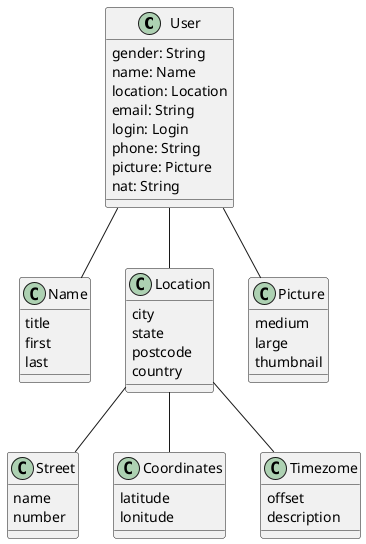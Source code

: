 @startuml

class User {
    gender: String
    name: Name
    location: Location
    email: String
    login: Login
    phone: String
    picture: Picture
    nat: String
}

class Name {
    title
    first
    last
}

User -- Name

class Location {
    city
    state
    postcode
    country
}

User -- Location

class Picture {
    medium
    large
    thumbnail
}

User --  Picture

class Street {
    name
    number
}

Location -- Street

class Coordinates {
    latitude
    lonitude
}

Location -- Coordinates

class Timezome {
    offset
    description
}

Location -- Timezome

@enduml
